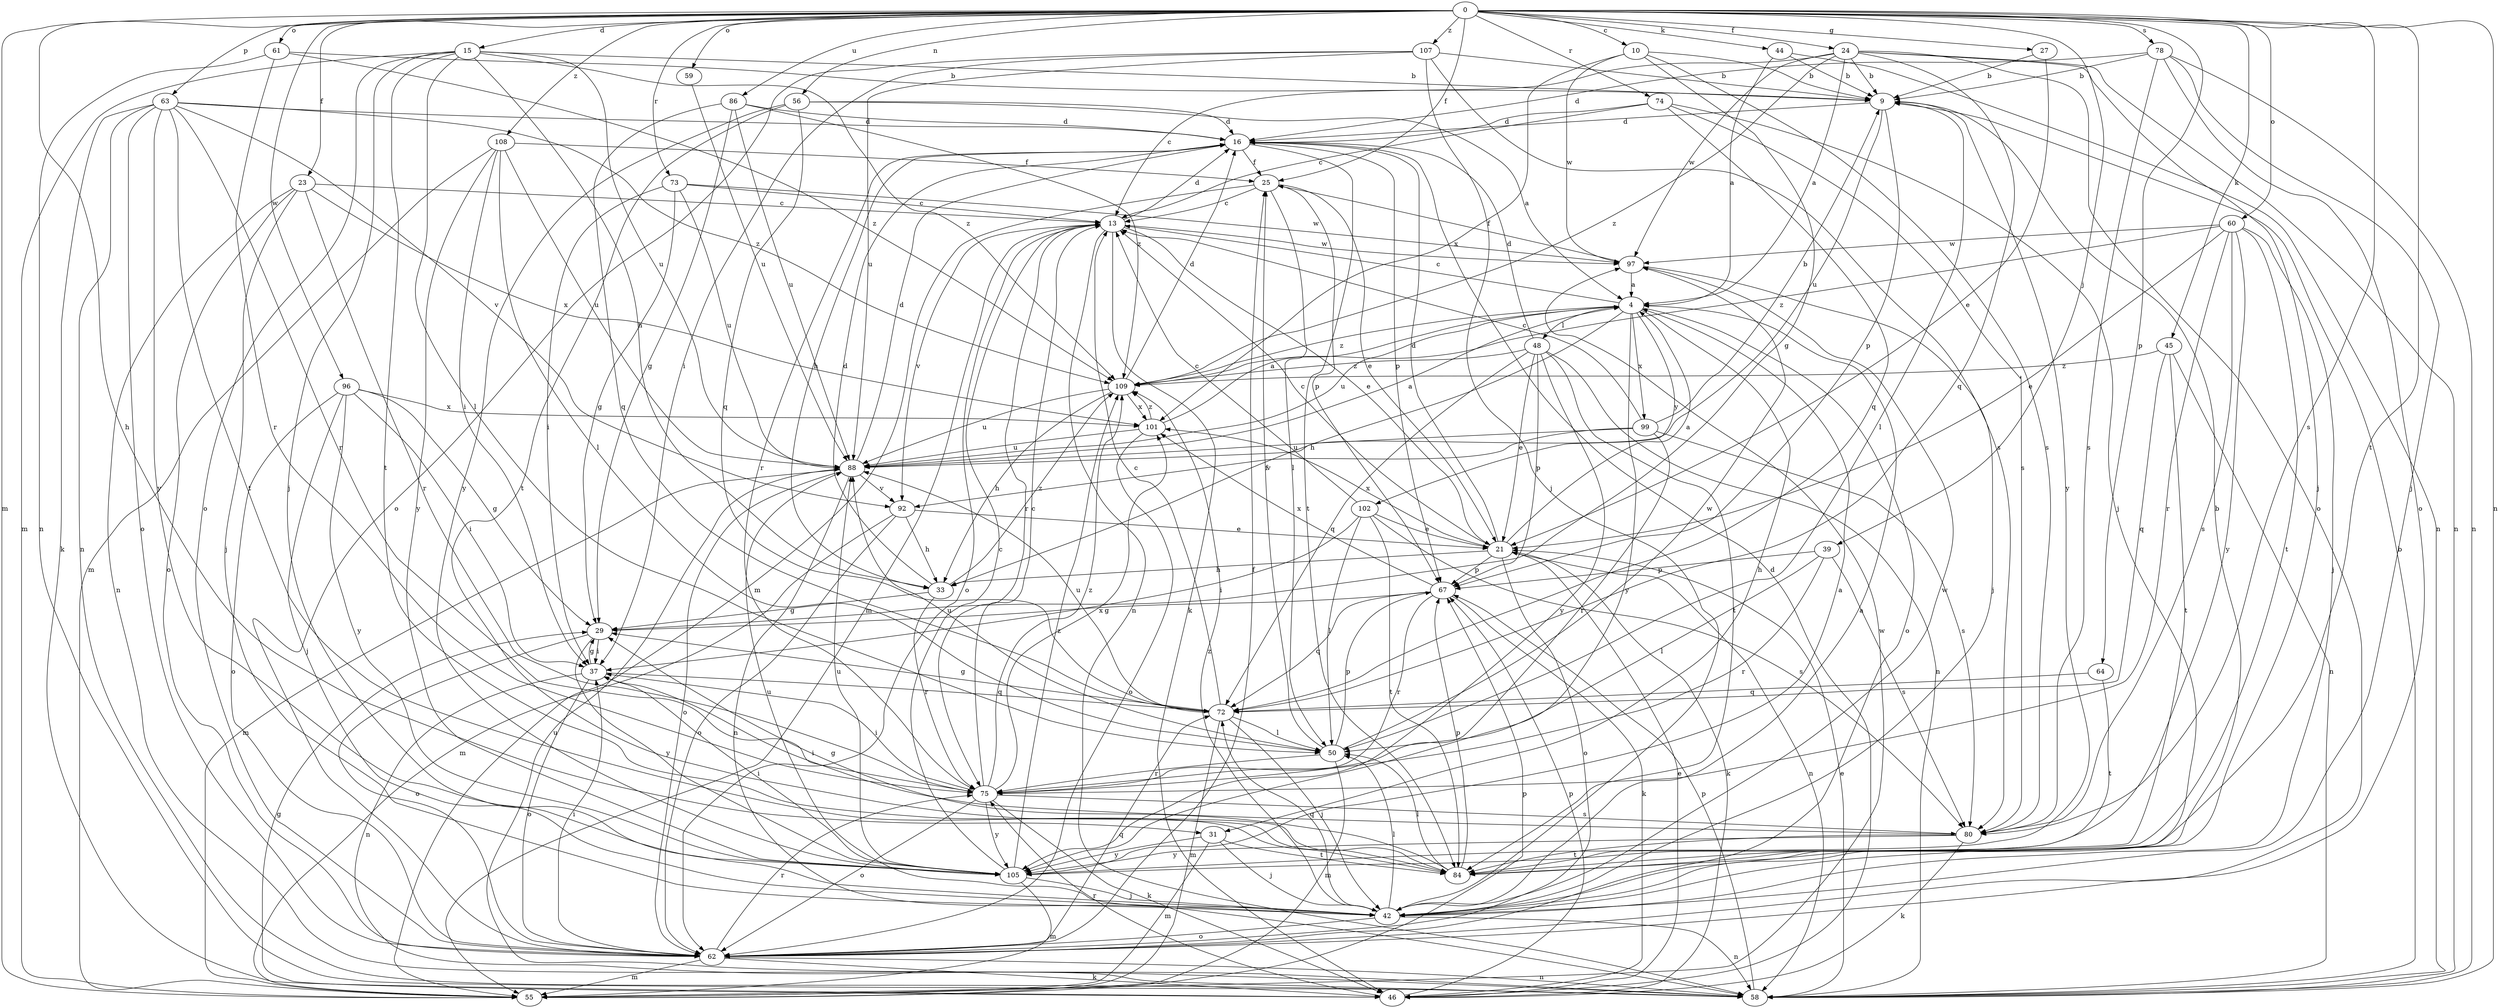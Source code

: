 strict digraph  {
0;
4;
9;
10;
13;
15;
16;
21;
23;
24;
25;
27;
29;
31;
33;
37;
39;
42;
44;
45;
46;
48;
50;
55;
56;
58;
59;
60;
61;
62;
63;
64;
67;
72;
73;
74;
75;
78;
80;
84;
86;
88;
92;
96;
97;
99;
101;
102;
105;
107;
108;
109;
0 -> 10  [label=c];
0 -> 15  [label=d];
0 -> 23  [label=f];
0 -> 24  [label=f];
0 -> 25  [label=f];
0 -> 27  [label=g];
0 -> 31  [label=h];
0 -> 39  [label=j];
0 -> 44  [label=k];
0 -> 45  [label=k];
0 -> 55  [label=m];
0 -> 56  [label=n];
0 -> 58  [label=n];
0 -> 59  [label=o];
0 -> 60  [label=o];
0 -> 61  [label=o];
0 -> 63  [label=p];
0 -> 64  [label=p];
0 -> 73  [label=r];
0 -> 74  [label=r];
0 -> 78  [label=s];
0 -> 80  [label=s];
0 -> 84  [label=t];
0 -> 86  [label=u];
0 -> 96  [label=w];
0 -> 107  [label=z];
0 -> 108  [label=z];
4 -> 13  [label=c];
4 -> 31  [label=h];
4 -> 33  [label=h];
4 -> 48  [label=l];
4 -> 62  [label=o];
4 -> 88  [label=u];
4 -> 99  [label=x];
4 -> 102  [label=y];
4 -> 105  [label=y];
4 -> 109  [label=z];
9 -> 16  [label=d];
9 -> 50  [label=l];
9 -> 67  [label=p];
9 -> 88  [label=u];
9 -> 105  [label=y];
10 -> 9  [label=b];
10 -> 29  [label=g];
10 -> 80  [label=s];
10 -> 97  [label=w];
10 -> 101  [label=x];
13 -> 16  [label=d];
13 -> 21  [label=e];
13 -> 46  [label=k];
13 -> 55  [label=m];
13 -> 58  [label=n];
13 -> 62  [label=o];
13 -> 75  [label=r];
13 -> 92  [label=v];
13 -> 97  [label=w];
15 -> 9  [label=b];
15 -> 33  [label=h];
15 -> 42  [label=j];
15 -> 50  [label=l];
15 -> 55  [label=m];
15 -> 62  [label=o];
15 -> 84  [label=t];
15 -> 88  [label=u];
15 -> 109  [label=z];
16 -> 25  [label=f];
16 -> 33  [label=h];
16 -> 67  [label=p];
16 -> 75  [label=r];
16 -> 84  [label=t];
21 -> 4  [label=a];
21 -> 13  [label=c];
21 -> 16  [label=d];
21 -> 33  [label=h];
21 -> 46  [label=k];
21 -> 58  [label=n];
21 -> 62  [label=o];
21 -> 67  [label=p];
21 -> 101  [label=x];
23 -> 13  [label=c];
23 -> 42  [label=j];
23 -> 58  [label=n];
23 -> 62  [label=o];
23 -> 75  [label=r];
23 -> 101  [label=x];
24 -> 4  [label=a];
24 -> 9  [label=b];
24 -> 13  [label=c];
24 -> 42  [label=j];
24 -> 58  [label=n];
24 -> 62  [label=o];
24 -> 72  [label=q];
24 -> 97  [label=w];
24 -> 109  [label=z];
25 -> 13  [label=c];
25 -> 21  [label=e];
25 -> 50  [label=l];
25 -> 55  [label=m];
25 -> 67  [label=p];
27 -> 9  [label=b];
27 -> 21  [label=e];
29 -> 37  [label=i];
29 -> 62  [label=o];
29 -> 105  [label=y];
31 -> 42  [label=j];
31 -> 55  [label=m];
31 -> 84  [label=t];
31 -> 105  [label=y];
33 -> 16  [label=d];
33 -> 29  [label=g];
33 -> 75  [label=r];
33 -> 109  [label=z];
37 -> 29  [label=g];
37 -> 58  [label=n];
37 -> 62  [label=o];
37 -> 72  [label=q];
39 -> 50  [label=l];
39 -> 67  [label=p];
39 -> 75  [label=r];
39 -> 80  [label=s];
42 -> 4  [label=a];
42 -> 9  [label=b];
42 -> 50  [label=l];
42 -> 58  [label=n];
42 -> 62  [label=o];
42 -> 72  [label=q];
42 -> 88  [label=u];
42 -> 97  [label=w];
42 -> 109  [label=z];
44 -> 4  [label=a];
44 -> 9  [label=b];
44 -> 58  [label=n];
45 -> 58  [label=n];
45 -> 72  [label=q];
45 -> 84  [label=t];
45 -> 109  [label=z];
46 -> 16  [label=d];
46 -> 21  [label=e];
46 -> 29  [label=g];
46 -> 67  [label=p];
46 -> 75  [label=r];
48 -> 16  [label=d];
48 -> 21  [label=e];
48 -> 58  [label=n];
48 -> 67  [label=p];
48 -> 72  [label=q];
48 -> 84  [label=t];
48 -> 105  [label=y];
48 -> 109  [label=z];
50 -> 25  [label=f];
50 -> 55  [label=m];
50 -> 67  [label=p];
50 -> 75  [label=r];
50 -> 88  [label=u];
50 -> 97  [label=w];
55 -> 67  [label=p];
55 -> 97  [label=w];
56 -> 4  [label=a];
56 -> 16  [label=d];
56 -> 72  [label=q];
56 -> 84  [label=t];
56 -> 105  [label=y];
58 -> 9  [label=b];
58 -> 21  [label=e];
58 -> 67  [label=p];
58 -> 88  [label=u];
59 -> 88  [label=u];
60 -> 21  [label=e];
60 -> 42  [label=j];
60 -> 75  [label=r];
60 -> 80  [label=s];
60 -> 84  [label=t];
60 -> 97  [label=w];
60 -> 105  [label=y];
60 -> 109  [label=z];
61 -> 9  [label=b];
61 -> 58  [label=n];
61 -> 75  [label=r];
61 -> 109  [label=z];
62 -> 25  [label=f];
62 -> 37  [label=i];
62 -> 46  [label=k];
62 -> 55  [label=m];
62 -> 58  [label=n];
62 -> 72  [label=q];
62 -> 75  [label=r];
63 -> 16  [label=d];
63 -> 46  [label=k];
63 -> 58  [label=n];
63 -> 62  [label=o];
63 -> 75  [label=r];
63 -> 84  [label=t];
63 -> 92  [label=v];
63 -> 105  [label=y];
63 -> 109  [label=z];
64 -> 72  [label=q];
64 -> 84  [label=t];
67 -> 29  [label=g];
67 -> 46  [label=k];
67 -> 72  [label=q];
67 -> 75  [label=r];
67 -> 101  [label=x];
72 -> 13  [label=c];
72 -> 29  [label=g];
72 -> 42  [label=j];
72 -> 50  [label=l];
72 -> 55  [label=m];
72 -> 88  [label=u];
73 -> 13  [label=c];
73 -> 29  [label=g];
73 -> 37  [label=i];
73 -> 88  [label=u];
73 -> 97  [label=w];
74 -> 13  [label=c];
74 -> 16  [label=d];
74 -> 42  [label=j];
74 -> 72  [label=q];
74 -> 80  [label=s];
75 -> 13  [label=c];
75 -> 37  [label=i];
75 -> 46  [label=k];
75 -> 62  [label=o];
75 -> 80  [label=s];
75 -> 101  [label=x];
75 -> 105  [label=y];
75 -> 109  [label=z];
78 -> 9  [label=b];
78 -> 16  [label=d];
78 -> 42  [label=j];
78 -> 58  [label=n];
78 -> 62  [label=o];
78 -> 80  [label=s];
80 -> 37  [label=i];
80 -> 46  [label=k];
80 -> 84  [label=t];
80 -> 105  [label=y];
84 -> 29  [label=g];
84 -> 50  [label=l];
84 -> 67  [label=p];
86 -> 16  [label=d];
86 -> 29  [label=g];
86 -> 72  [label=q];
86 -> 88  [label=u];
86 -> 109  [label=z];
88 -> 4  [label=a];
88 -> 16  [label=d];
88 -> 55  [label=m];
88 -> 58  [label=n];
88 -> 62  [label=o];
88 -> 92  [label=v];
92 -> 21  [label=e];
92 -> 33  [label=h];
92 -> 55  [label=m];
92 -> 62  [label=o];
96 -> 29  [label=g];
96 -> 37  [label=i];
96 -> 42  [label=j];
96 -> 62  [label=o];
96 -> 101  [label=x];
96 -> 105  [label=y];
97 -> 4  [label=a];
97 -> 25  [label=f];
97 -> 42  [label=j];
99 -> 9  [label=b];
99 -> 13  [label=c];
99 -> 75  [label=r];
99 -> 80  [label=s];
99 -> 88  [label=u];
99 -> 92  [label=v];
101 -> 4  [label=a];
101 -> 62  [label=o];
101 -> 88  [label=u];
101 -> 109  [label=z];
102 -> 13  [label=c];
102 -> 21  [label=e];
102 -> 37  [label=i];
102 -> 50  [label=l];
102 -> 80  [label=s];
102 -> 84  [label=t];
105 -> 4  [label=a];
105 -> 13  [label=c];
105 -> 37  [label=i];
105 -> 42  [label=j];
105 -> 55  [label=m];
105 -> 88  [label=u];
105 -> 109  [label=z];
107 -> 9  [label=b];
107 -> 37  [label=i];
107 -> 42  [label=j];
107 -> 62  [label=o];
107 -> 80  [label=s];
107 -> 88  [label=u];
108 -> 25  [label=f];
108 -> 37  [label=i];
108 -> 50  [label=l];
108 -> 55  [label=m];
108 -> 88  [label=u];
108 -> 105  [label=y];
109 -> 16  [label=d];
109 -> 33  [label=h];
109 -> 88  [label=u];
109 -> 101  [label=x];
}
